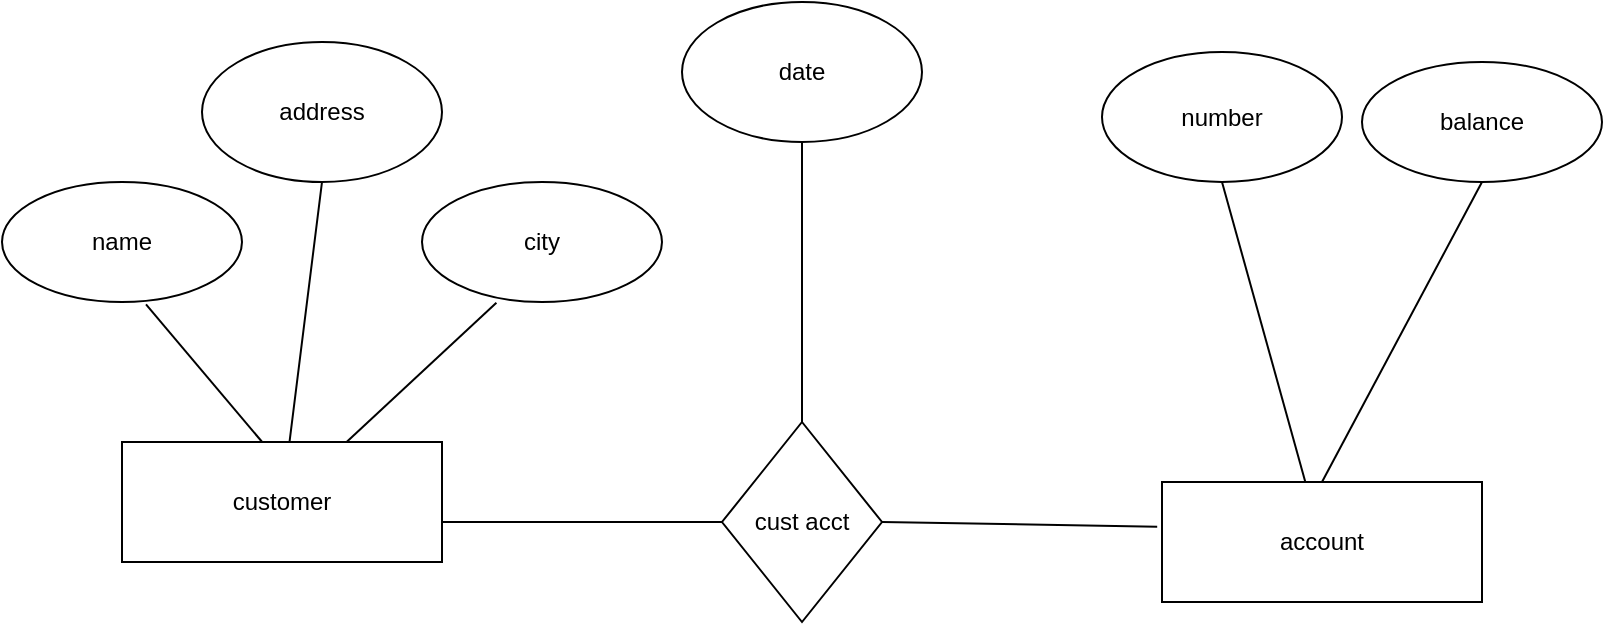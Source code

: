 <mxfile version="20.5.3" type="device"><diagram id="DVU_iIgHU5J1tFk_TCYe" name="Page-1"><mxGraphModel dx="1240" dy="485" grid="1" gridSize="10" guides="1" tooltips="1" connect="1" arrows="1" fold="1" page="1" pageScale="1" pageWidth="850" pageHeight="1100" math="0" shadow="0"><root><mxCell id="0"/><mxCell id="1" parent="0"/><mxCell id="jK1hH5ZIABpTgl1thZ40-1" value="customer" style="rounded=0;whiteSpace=wrap;html=1;" vertex="1" parent="1"><mxGeometry x="430" y="390" width="160" height="60" as="geometry"/></mxCell><mxCell id="jK1hH5ZIABpTgl1thZ40-2" value="cust acct" style="rhombus;whiteSpace=wrap;html=1;" vertex="1" parent="1"><mxGeometry x="730" y="380" width="80" height="100" as="geometry"/></mxCell><mxCell id="jK1hH5ZIABpTgl1thZ40-3" value="account" style="rounded=0;whiteSpace=wrap;html=1;" vertex="1" parent="1"><mxGeometry x="950" y="410" width="160" height="60" as="geometry"/></mxCell><mxCell id="jK1hH5ZIABpTgl1thZ40-4" value="name" style="ellipse;whiteSpace=wrap;html=1;" vertex="1" parent="1"><mxGeometry x="370" y="260" width="120" height="60" as="geometry"/></mxCell><mxCell id="jK1hH5ZIABpTgl1thZ40-5" value="address" style="ellipse;whiteSpace=wrap;html=1;" vertex="1" parent="1"><mxGeometry x="470" y="190" width="120" height="70" as="geometry"/></mxCell><mxCell id="jK1hH5ZIABpTgl1thZ40-6" value="city" style="ellipse;whiteSpace=wrap;html=1;" vertex="1" parent="1"><mxGeometry x="580" y="260" width="120" height="60" as="geometry"/></mxCell><mxCell id="jK1hH5ZIABpTgl1thZ40-7" value="number" style="ellipse;whiteSpace=wrap;html=1;" vertex="1" parent="1"><mxGeometry x="920" y="195" width="120" height="65" as="geometry"/></mxCell><mxCell id="jK1hH5ZIABpTgl1thZ40-8" value="balance" style="ellipse;whiteSpace=wrap;html=1;" vertex="1" parent="1"><mxGeometry x="1050" y="200" width="120" height="60" as="geometry"/></mxCell><mxCell id="jK1hH5ZIABpTgl1thZ40-9" value="date" style="ellipse;whiteSpace=wrap;html=1;" vertex="1" parent="1"><mxGeometry x="710" y="170" width="120" height="70" as="geometry"/></mxCell><mxCell id="jK1hH5ZIABpTgl1thZ40-10" value="" style="endArrow=none;html=1;rounded=0;exitX=0.5;exitY=0;exitDx=0;exitDy=0;entryX=0.5;entryY=1;entryDx=0;entryDy=0;" edge="1" parent="1" source="jK1hH5ZIABpTgl1thZ40-2" target="jK1hH5ZIABpTgl1thZ40-9"><mxGeometry width="50" height="50" relative="1" as="geometry"><mxPoint x="750" y="450" as="sourcePoint"/><mxPoint x="770" y="250" as="targetPoint"/></mxGeometry></mxCell><mxCell id="jK1hH5ZIABpTgl1thZ40-11" value="" style="endArrow=none;html=1;rounded=0;entryX=-0.015;entryY=0.373;entryDx=0;entryDy=0;entryPerimeter=0;exitX=1;exitY=0.5;exitDx=0;exitDy=0;" edge="1" parent="1" source="jK1hH5ZIABpTgl1thZ40-2" target="jK1hH5ZIABpTgl1thZ40-3"><mxGeometry width="50" height="50" relative="1" as="geometry"><mxPoint x="750" y="450" as="sourcePoint"/><mxPoint x="800" y="400" as="targetPoint"/></mxGeometry></mxCell><mxCell id="jK1hH5ZIABpTgl1thZ40-12" value="" style="endArrow=none;html=1;rounded=0;entryX=0;entryY=0.5;entryDx=0;entryDy=0;" edge="1" parent="1" target="jK1hH5ZIABpTgl1thZ40-2"><mxGeometry width="50" height="50" relative="1" as="geometry"><mxPoint x="590" y="430" as="sourcePoint"/><mxPoint x="800" y="400" as="targetPoint"/></mxGeometry></mxCell><mxCell id="jK1hH5ZIABpTgl1thZ40-13" value="" style="endArrow=none;html=1;rounded=0;entryX=0.5;entryY=1;entryDx=0;entryDy=0;" edge="1" parent="1" source="jK1hH5ZIABpTgl1thZ40-3" target="jK1hH5ZIABpTgl1thZ40-7"><mxGeometry width="50" height="50" relative="1" as="geometry"><mxPoint x="750" y="450" as="sourcePoint"/><mxPoint x="800" y="400" as="targetPoint"/></mxGeometry></mxCell><mxCell id="jK1hH5ZIABpTgl1thZ40-14" value="" style="endArrow=none;html=1;rounded=0;entryX=0.5;entryY=1;entryDx=0;entryDy=0;exitX=0.5;exitY=0;exitDx=0;exitDy=0;" edge="1" parent="1" source="jK1hH5ZIABpTgl1thZ40-3" target="jK1hH5ZIABpTgl1thZ40-8"><mxGeometry width="50" height="50" relative="1" as="geometry"><mxPoint x="750" y="450" as="sourcePoint"/><mxPoint x="800" y="400" as="targetPoint"/></mxGeometry></mxCell><mxCell id="jK1hH5ZIABpTgl1thZ40-15" value="" style="endArrow=none;html=1;rounded=0;exitX=0.6;exitY=1.02;exitDx=0;exitDy=0;exitPerimeter=0;entryX=0.438;entryY=0;entryDx=0;entryDy=0;entryPerimeter=0;" edge="1" parent="1" source="jK1hH5ZIABpTgl1thZ40-4" target="jK1hH5ZIABpTgl1thZ40-1"><mxGeometry width="50" height="50" relative="1" as="geometry"><mxPoint x="750" y="450" as="sourcePoint"/><mxPoint x="500" y="400" as="targetPoint"/></mxGeometry></mxCell><mxCell id="jK1hH5ZIABpTgl1thZ40-16" value="" style="endArrow=none;html=1;rounded=0;entryX=0.31;entryY=1.007;entryDx=0;entryDy=0;entryPerimeter=0;" edge="1" parent="1" source="jK1hH5ZIABpTgl1thZ40-1" target="jK1hH5ZIABpTgl1thZ40-6"><mxGeometry width="50" height="50" relative="1" as="geometry"><mxPoint x="750" y="450" as="sourcePoint"/><mxPoint x="800" y="400" as="targetPoint"/></mxGeometry></mxCell><mxCell id="jK1hH5ZIABpTgl1thZ40-17" value="" style="endArrow=none;html=1;rounded=0;" edge="1" parent="1" source="jK1hH5ZIABpTgl1thZ40-1"><mxGeometry width="50" height="50" relative="1" as="geometry"><mxPoint x="520" y="400" as="sourcePoint"/><mxPoint x="530" y="260" as="targetPoint"/></mxGeometry></mxCell></root></mxGraphModel></diagram></mxfile>
